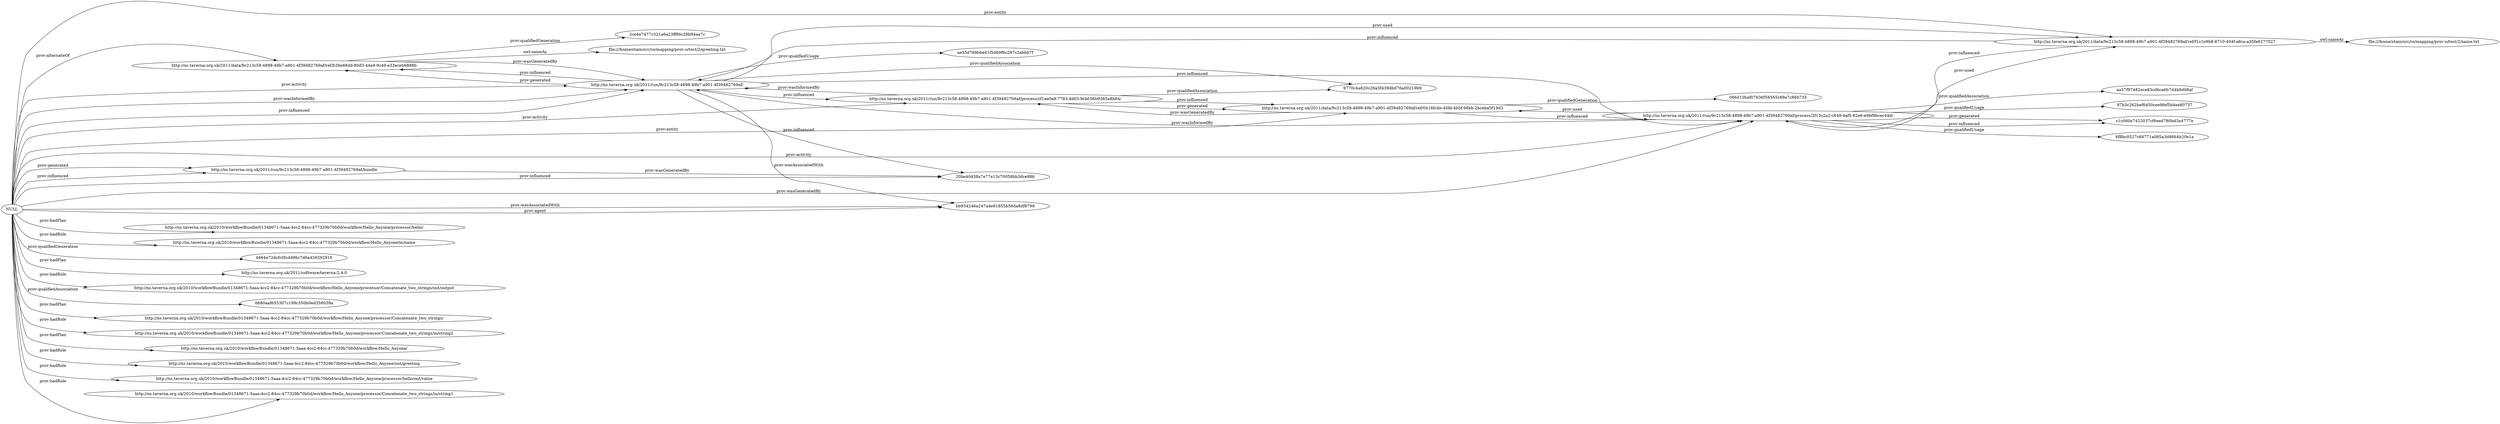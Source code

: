 digraph ar2dtool_diagram { 
rankdir=LR;
size="1501"
	"http://ns.taverna.org.uk/2011/data/9c213c58-4898-49b7-a901-4f39482769af/ref/b38e88dd-80d3-44a9-9c49-a33eceb6888b" -> "2ce4e7477c321a6a23ff84c28b94aa7c" [ label = "prov:qualifiedGeneration" ];
	"http://ns.taverna.org.uk/2011/data/9c213c58-4898-49b7-a901-4f39482769af/ref/b38e88dd-80d3-44a9-9c49-a33eceb6888b" -> "http://ns.taverna.org.uk/2011/run/9c213c58-4898-49b7-a901-4f39482769af/" [ label = "prov:wasGeneratedBy" ];
	"http://ns.taverna.org.uk/2011/data/9c213c58-4898-49b7-a901-4f39482769af/ref/b38e88dd-80d3-44a9-9c49-a33eceb6888b" -> "file:///home/stain/src/ro/mapping/prov-o/test/2/greeting.txt" [ label = "owl:sameAs" ];
	"http://ns.taverna.org.uk/2011/run/9c213c58-4898-49b7-a901-4f39482769af/process/cf1ae0a9-7783-4d03-9cbf-56b9365e8b84/" -> "http://ns.taverna.org.uk/2011/data/9c213c58-4898-49b7-a901-4f39482769af/ref/0416fc4b-40fd-4b5f-98bb-2bceba5f19d3" [ label = "prov:influenced" ];
	"http://ns.taverna.org.uk/2011/run/9c213c58-4898-49b7-a901-4f39482769af/process/cf1ae0a9-7783-4d03-9cbf-56b9365e8b84/" -> "http://ns.taverna.org.uk/2011/data/9c213c58-4898-49b7-a901-4f39482769af/ref/0416fc4b-40fd-4b5f-98bb-2bceba5f19d3" [ label = "prov:generated" ];
	"http://ns.taverna.org.uk/2011/run/9c213c58-4898-49b7-a901-4f39482769af/process/cf1ae0a9-7783-4d03-9cbf-56b9365e8b84/" -> "9770c4a620c26a5f439dbd76a00219b9" [ label = "prov:qualifiedAssociation" ];
	"http://ns.taverna.org.uk/2011/run/9c213c58-4898-49b7-a901-4f39482769af/process/cf1ae0a9-7783-4d03-9cbf-56b9365e8b84/" -> "http://ns.taverna.org.uk/2011/run/9c213c58-4898-49b7-a901-4f39482769af/" [ label = "prov:wasInformedBy" ];
	"http://ns.taverna.org.uk/2011/data/9c213c58-4898-49b7-a901-4f39482769af/ref/0416fc4b-40fd-4b5f-98bb-2bceba5f19d3" -> "http://ns.taverna.org.uk/2011/run/9c213c58-4898-49b7-a901-4f39482769af/process/2f15c2a2-c649-4af5-82e6-e9bf9bcec44d/" [ label = "prov:influenced" ];
	"http://ns.taverna.org.uk/2011/data/9c213c58-4898-49b7-a901-4f39482769af/ref/0416fc4b-40fd-4b5f-98bb-2bceba5f19d3" -> "086d10baf07636f58565c89a7c86b735" [ label = "prov:qualifiedGeneration" ];
	"http://ns.taverna.org.uk/2011/data/9c213c58-4898-49b7-a901-4f39482769af/ref/0416fc4b-40fd-4b5f-98bb-2bceba5f19d3" -> "http://ns.taverna.org.uk/2011/run/9c213c58-4898-49b7-a901-4f39482769af/process/cf1ae0a9-7783-4d03-9cbf-56b9365e8b84/" [ label = "prov:wasGeneratedBy" ];
	"http://ns.taverna.org.uk/2011/run/9c213c58-4898-49b7-a901-4f39482769af/" -> "http://ns.taverna.org.uk/2011/run/9c213c58-4898-49b7-a901-4f39482769af/process/2f15c2a2-c649-4af5-82e6-e9bf9bcec44d/" [ label = "prov:influenced" ];
	"http://ns.taverna.org.uk/2011/run/9c213c58-4898-49b7-a901-4f39482769af/" -> "20be40d38a7e77e13c70058bb3dce886" [ label = "prov:influenced" ];
	"http://ns.taverna.org.uk/2011/run/9c213c58-4898-49b7-a901-4f39482769af/" -> "9770c4a620c26a5f439dbd76a00219b9" [ label = "prov:qualifiedAssociation" ];
	"http://ns.taverna.org.uk/2011/run/9c213c58-4898-49b7-a901-4f39482769af/" -> "ae35d769bbe41f5d69f6c297c2abbb7f" [ label = "prov:qualifiedUsage" ];
	"http://ns.taverna.org.uk/2011/run/9c213c58-4898-49b7-a901-4f39482769af/" -> "http://ns.taverna.org.uk/2011/data/9c213c58-4898-49b7-a901-4f39482769af/ref/f1c1e9b8-8710-404f-a8ca-a35fa6277027" [ label = "prov:used" ];
	"http://ns.taverna.org.uk/2011/run/9c213c58-4898-49b7-a901-4f39482769af/" -> "http://ns.taverna.org.uk/2011/data/9c213c58-4898-49b7-a901-4f39482769af/ref/b38e88dd-80d3-44a9-9c49-a33eceb6888b" [ label = "prov:influenced" ];
	"http://ns.taverna.org.uk/2011/run/9c213c58-4898-49b7-a901-4f39482769af/" -> "http://ns.taverna.org.uk/2011/data/9c213c58-4898-49b7-a901-4f39482769af/ref/b38e88dd-80d3-44a9-9c49-a33eceb6888b" [ label = "prov:generated" ];
	"http://ns.taverna.org.uk/2011/run/9c213c58-4898-49b7-a901-4f39482769af/" -> "http://ns.taverna.org.uk/2011/run/9c213c58-4898-49b7-a901-4f39482769af/process/cf1ae0a9-7783-4d03-9cbf-56b9365e8b84/" [ label = "prov:influenced" ];
	"http://ns.taverna.org.uk/2011/run/9c213c58-4898-49b7-a901-4f39482769af/" -> "bb934246a247a4e91855b56da8df8799" [ label = "prov:wasAssociatedWith" ];
	"http://ns.taverna.org.uk/2011/run/9c213c58-4898-49b7-a901-4f39482769af/bundle" -> "20be40d38a7e77e13c70058bb3dce886" [ label = "prov:wasGeneratedBy" ];
	"http://ns.taverna.org.uk/2011/run/9c213c58-4898-49b7-a901-4f39482769af/process/2f15c2a2-c649-4af5-82e6-e9bf9bcec44d/" -> "http://ns.taverna.org.uk/2011/data/9c213c58-4898-49b7-a901-4f39482769af/ref/0416fc4b-40fd-4b5f-98bb-2bceba5f19d3" [ label = "prov:used" ];
	"http://ns.taverna.org.uk/2011/run/9c213c58-4898-49b7-a901-4f39482769af/process/2f15c2a2-c649-4af5-82e6-e9bf9bcec44d/" -> "aa37f97482ece83cd6ca6b7d4b9d08af" [ label = "prov:qualifiedAssociation" ];
	"http://ns.taverna.org.uk/2011/run/9c213c58-4898-49b7-a901-4f39482769af/process/2f15c2a2-c649-4af5-82e6-e9bf9bcec44d/" -> "97b3c262bef6d50cee9fef5b4ee80737" [ label = "prov:qualifiedUsage" ];
	"http://ns.taverna.org.uk/2011/run/9c213c58-4898-49b7-a901-4f39482769af/process/2f15c2a2-c649-4af5-82e6-e9bf9bcec44d/" -> "c1c0d0e7422037cf6eed780bd3a4777e" [ label = "prov:influenced" ];
	"http://ns.taverna.org.uk/2011/run/9c213c58-4898-49b7-a901-4f39482769af/process/2f15c2a2-c649-4af5-82e6-e9bf9bcec44d/" -> "http://ns.taverna.org.uk/2011/run/9c213c58-4898-49b7-a901-4f39482769af/" [ label = "prov:wasInformedBy" ];
	"http://ns.taverna.org.uk/2011/run/9c213c58-4898-49b7-a901-4f39482769af/process/2f15c2a2-c649-4af5-82e6-e9bf9bcec44d/" -> "6f8bc0527c68771a085a3d8664b20e1a" [ label = "prov:qualifiedUsage" ];
	"http://ns.taverna.org.uk/2011/run/9c213c58-4898-49b7-a901-4f39482769af/process/2f15c2a2-c649-4af5-82e6-e9bf9bcec44d/" -> "http://ns.taverna.org.uk/2011/data/9c213c58-4898-49b7-a901-4f39482769af/ref/f1c1e9b8-8710-404f-a8ca-a35fa6277027" [ label = "prov:used" ];
	"http://ns.taverna.org.uk/2011/run/9c213c58-4898-49b7-a901-4f39482769af/process/2f15c2a2-c649-4af5-82e6-e9bf9bcec44d/" -> "c1c0d0e7422037cf6eed780bd3a4777e" [ label = "prov:generated" ];
	"NULL" -> "http://ns.taverna.org.uk/2010/workflowBundle/01348671-5aaa-4cc2-84cc-477329b70b0d/workflow/Hello_Anyone/processor/hello/" [ label = "prov:hadPlan" ];
	"NULL" -> "http://ns.taverna.org.uk/2010/workflowBundle/01348671-5aaa-4cc2-84cc-477329b70b0d/workflow/Hello_Anyone/in/name" [ label = "prov:hadRole" ];
	"NULL" -> "4464e72dcfc0fcdd96c7d6a426592916" [ label = "prov:qualifiedGeneration" ];
	"NULL" -> "http://ns.taverna.org.uk/2011/run/9c213c58-4898-49b7-a901-4f39482769af/" [ label = "prov:activity" ];
	"NULL" -> "http://ns.taverna.org.uk/2011/run/9c213c58-4898-49b7-a901-4f39482769af/process/2f15c2a2-c649-4af5-82e6-e9bf9bcec44d/" [ label = "prov:activity" ];
	"NULL" -> "http://ns.taverna.org.uk/2011/run/9c213c58-4898-49b7-a901-4f39482769af/bundle" [ label = "prov:generated" ];
	"NULL" -> "http://ns.taverna.org.uk/2011/software/taverna-2.4.0" [ label = "prov:hadPlan" ];
	"NULL" -> "http://ns.taverna.org.uk/2011/run/9c213c58-4898-49b7-a901-4f39482769af/process/2f15c2a2-c649-4af5-82e6-e9bf9bcec44d/" [ label = "prov:wasGeneratedBy" ];
	"NULL" -> "http://ns.taverna.org.uk/2010/workflowBundle/01348671-5aaa-4cc2-84cc-477329b70b0d/workflow/Hello_Anyone/processor/Concatenate_two_strings/out/output" [ label = "prov:hadRole" ];
	"NULL" -> "http://ns.taverna.org.uk/2011/data/9c213c58-4898-49b7-a901-4f39482769af/ref/0416fc4b-40fd-4b5f-98bb-2bceba5f19d3" [ label = "prov:entity" ];
	"NULL" -> "6680aaf655307c199c350b0ed358039a" [ label = "prov:qualifiedAssociation" ];
	"NULL" -> "http://ns.taverna.org.uk/2011/run/9c213c58-4898-49b7-a901-4f39482769af/bundle" [ label = "prov:influenced" ];
	"NULL" -> "20be40d38a7e77e13c70058bb3dce886" [ label = "prov:influenced" ];
	"NULL" -> "http://ns.taverna.org.uk/2010/workflowBundle/01348671-5aaa-4cc2-84cc-477329b70b0d/workflow/Hello_Anyone/processor/Concatenate_two_strings/" [ label = "prov:hadPlan" ];
	"NULL" -> "http://ns.taverna.org.uk/2010/workflowBundle/01348671-5aaa-4cc2-84cc-477329b70b0d/workflow/Hello_Anyone/processor/Concatenate_two_strings/in/string2" [ label = "prov:hadRole" ];
	"NULL" -> "http://ns.taverna.org.uk/2011/data/9c213c58-4898-49b7-a901-4f39482769af/ref/b38e88dd-80d3-44a9-9c49-a33eceb6888b" [ label = "prov:alternateOf" ];
	"NULL" -> "http://ns.taverna.org.uk/2010/workflowBundle/01348671-5aaa-4cc2-84cc-477329b70b0d/workflow/Hello_Anyone/" [ label = "prov:hadPlan" ];
	"NULL" -> "bb934246a247a4e91855b56da8df8799" [ label = "prov:wasAssociatedWith" ];
	"NULL" -> "http://ns.taverna.org.uk/2010/workflowBundle/01348671-5aaa-4cc2-84cc-477329b70b0d/workflow/Hello_Anyone/out/greeting" [ label = "prov:hadRole" ];
	"NULL" -> "http://ns.taverna.org.uk/2010/workflowBundle/01348671-5aaa-4cc2-84cc-477329b70b0d/workflow/Hello_Anyone/processor/hello/out/value" [ label = "prov:hadRole" ];
	"NULL" -> "http://ns.taverna.org.uk/2011/run/9c213c58-4898-49b7-a901-4f39482769af/" [ label = "prov:wasInformedBy" ];
	"NULL" -> "http://ns.taverna.org.uk/2011/run/9c213c58-4898-49b7-a901-4f39482769af/" [ label = "prov:influenced" ];
	"NULL" -> "http://ns.taverna.org.uk/2010/workflowBundle/01348671-5aaa-4cc2-84cc-477329b70b0d/workflow/Hello_Anyone/processor/Concatenate_two_strings/in/string1" [ label = "prov:hadRole" ];
	"NULL" -> "http://ns.taverna.org.uk/2011/data/9c213c58-4898-49b7-a901-4f39482769af/ref/f1c1e9b8-8710-404f-a8ca-a35fa6277027" [ label = "prov:entity" ];
	"NULL" -> "bb934246a247a4e91855b56da8df8799" [ label = "prov:agent" ];
	"NULL" -> "http://ns.taverna.org.uk/2011/run/9c213c58-4898-49b7-a901-4f39482769af/process/cf1ae0a9-7783-4d03-9cbf-56b9365e8b84/" [ label = "prov:activity" ];
	"http://ns.taverna.org.uk/2011/data/9c213c58-4898-49b7-a901-4f39482769af/ref/f1c1e9b8-8710-404f-a8ca-a35fa6277027" -> "http://ns.taverna.org.uk/2011/run/9c213c58-4898-49b7-a901-4f39482769af/process/2f15c2a2-c649-4af5-82e6-e9bf9bcec44d/" [ label = "prov:influenced" ];
	"http://ns.taverna.org.uk/2011/data/9c213c58-4898-49b7-a901-4f39482769af/ref/f1c1e9b8-8710-404f-a8ca-a35fa6277027" -> "http://ns.taverna.org.uk/2011/run/9c213c58-4898-49b7-a901-4f39482769af/" [ label = "prov:influenced" ];
	"http://ns.taverna.org.uk/2011/data/9c213c58-4898-49b7-a901-4f39482769af/ref/f1c1e9b8-8710-404f-a8ca-a35fa6277027" -> "file:///home/stain/src/ro/mapping/prov-o/test/2/name.txt" [ label = "owl:sameAs" ];

}
